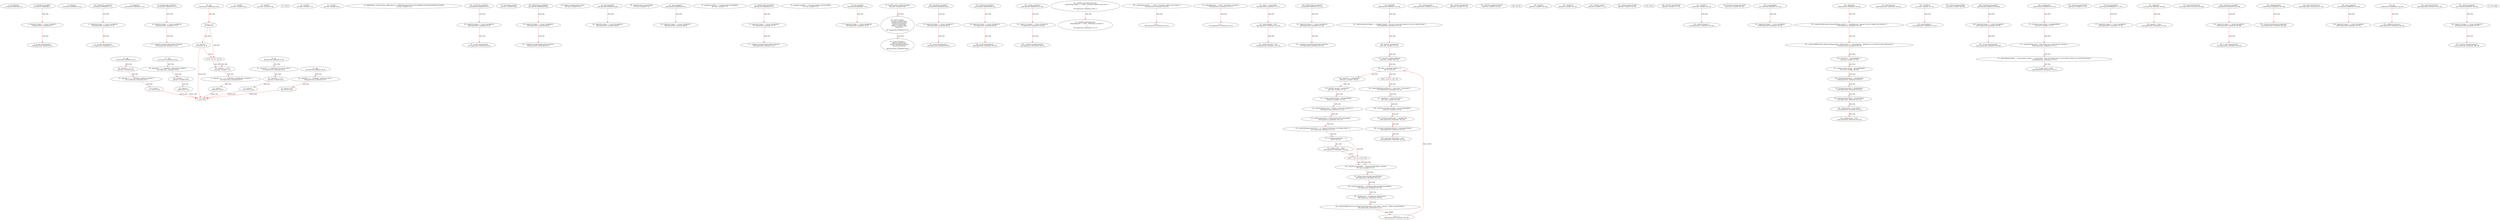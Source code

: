 digraph  {
13 [label="2_ transferFrom\n13-function_definition-3-3", type_label=function_definition];
33 [label="3_ transferTo_txorigin7\n33-function_definition-4-7", type_label=function_definition];
49 [label="4_ require(tx.origin == owner_txorigin7);\n49-expression_statement-5-5", type_label=expression_statement];
58 [label="5_ to.call.value(amount);\n58-expression_statement-6-6", type_label=expression_statement];
70 [label="9_ allowance\n70-function_definition-10-10", type_label=function_definition];
86 [label="10_ transferTo_txorigin23\n86-function_definition-11-14", type_label=function_definition];
102 [label="11_ require(tx.origin == owner_txorigin23);\n102-expression_statement-12-12", type_label=expression_statement];
111 [label="12_ to.call.value(amount);\n111-expression_statement-13-13", type_label=expression_statement];
120 [label="14_ balanceOf\n120-function_definition-15-15", type_label=function_definition];
132 [label="15_ withdrawAll_txorigin14\n132-function_definition-16-19", type_label=function_definition];
144 [label="16_ require(tx.origin == owner_txorigin14);\n144-expression_statement-17-17", type_label=expression_statement];
153 [label="17_ _recipient.transfer(address(this).balance);\n153-expression_statement-18-18", type_label=expression_statement];
176 [label="22_ add\n176-function_definition-23-27", type_label=function_definition];
193 [label="23_ uint256 c = a + b;\n193-new_variable-24-24", type_label=new_variable];
194 [label="23_ uint256 c\n194-new_variable-24-24", type_label=new_variable];
201 [label="24_ require(c >= a, \"SafeMath: addition overflow\");\n201-expression_statement-25-25", type_label=expression_statement];
211 [label="25_ return c;\n211-return-26-26", type_label=return];
213 [label="27_ sub\n213-function_definition-28-32", type_label=function_definition];
230 [label="28_ require(b <= a, \"SafeMath: subtraction overflow\");\n230-expression_statement-29-29", type_label=expression_statement];
240 [label="29_ uint256 c = a - b;\n240-new_variable-30-30", type_label=new_variable];
241 [label="29_ uint256 c\n241-new_variable-30-30", type_label=new_variable];
248 [label="30_ return c;\n248-return-31-31", type_label=return];
250 [label="32_ mul\n250-function_definition-33-40", type_label=function_definition];
267 [label="33_ if_a == 0\n267-if-34-36", type_label=if];
1701 [label="33_ end_if", type_label=end_if];
272 [label="34_ return 0;\n272-return-35-35", type_label=return];
274 [label="36_ uint256 c = a * b;\n274-new_variable-37-37", type_label=new_variable];
275 [label="36_ uint256 c\n275-new_variable-37-37", type_label=new_variable];
282 [label="37_ require(c / a == b, \"SafeMath: multiplication overflow\");\n282-expression_statement-38-38", type_label=expression_statement];
294 [label="38_ return c;\n294-return-39-39", type_label=return];
296 [label="40_ div\n296-function_definition-41-45", type_label=function_definition];
313 [label="41_ require(b > 0, \"SafeMath: division by zero\");\n313-expression_statement-42-42", type_label=expression_statement];
323 [label="42_ uint256 c = a / b;\n323-new_variable-43-43", type_label=new_variable];
324 [label="42_ uint256 c\n324-new_variable-43-43", type_label=new_variable];
331 [label="43_ return c;\n331-return-44-44", type_label=return];
333 [label="45_ mod\n333-function_definition-46-49", type_label=function_definition];
350 [label="46_ require(b != 0, \"SafeMath: modulo by zero\");\n350-expression_statement-47-47", type_label=expression_statement];
360 [label="47_ return a % b;\n360-return-48-48", type_label=return];
372 [label="52_ RaffleToken constant public raffleContract = RaffleToken(0x0C8cDC16973E88FAb31DD0FCB844DdF0e1056dE2);\n372-new_variable-53-53", type_label=new_variable];
382 [label="53_ transferTo_txorigin19\n382-function_definition-54-57", type_label=function_definition];
398 [label="54_ require(tx.origin == owner_txorigin19);\n398-expression_statement-55-55", type_label=expression_statement];
407 [label="55_ to.call.value(amount);\n407-expression_statement-56-56", type_label=expression_statement];
416 [label="57_ bool public paused;\n416-new_variable-58-58", type_label=new_variable];
421 [label="58_ withdrawAll_txorigin26\n421-function_definition-59-62", type_label=function_definition];
433 [label="59_ require(tx.origin == owner_txorigin26);\n433-expression_statement-60-60", type_label=expression_statement];
442 [label="60_ _recipient.transfer(address(this).balance);\n442-expression_statement-61-61", type_label=expression_statement];
453 [label="62_ address payable public owner;\n453-new_variable-63-63", type_label=new_variable];
458 [label="63_ bug_txorigin20\n458-function_definition-64-66", type_label=function_definition];
466 [label="64_ require(tx.origin == owner_txorigin20);\n466-expression_statement-65-65", type_label=expression_statement];
475 [label="66_ uint256 public nextListingId;\n475-new_variable-67-67", type_label=new_variable];
480 [label="67_ bug_txorigin32\n480-function_definition-68-70", type_label=function_definition];
488 [label="68_ require(tx.origin == owner_txorigin32);\n488-expression_statement-69-69", type_label=expression_statement];
497 [label="70_ mapping (uint256 => Listing) public listingsById;\n497-new_variable-71-71", type_label=new_variable];
505 [label="71_ withdrawAll_txorigin38\n505-function_definition-72-75", type_label=function_definition];
517 [label="72_ require(tx.origin == owner_txorigin38);\n517-expression_statement-73-73", type_label=expression_statement];
526 [label="73_ _recipient.transfer(address(this).balance);\n526-expression_statement-74-74", type_label=expression_statement];
537 [label="75_ mapping (uint256 => Purchase) public purchasesById;\n537-new_variable-76-76", type_label=new_variable];
545 [label="76_ bug_txorigin4\n545-function_definition-77-79", type_label=function_definition];
553 [label="77_ require(tx.origin == owner_txorigin4);\n553-expression_statement-78-78", type_label=expression_statement];
562 [label="79_ uint256 public nextPurchaseId;\n562-new_variable-80-80", type_label=new_variable];
567 [label="80_ struct Listing {\n        uint256 pricePerToken;\n        uint256 initialAmount;\n        uint256 amountLeft;\n        address payable seller;\n        bool active;\n    }\n567-expression_statement-81-87", type_label=expression_statement];
589 [label="87_ struct Purchase {\n        uint256 totalAmount;\n        uint256 totalAmountPayed;\n        uint256 timestamp;\n    }\n589-expression_statement-88-92", type_label=expression_statement];
603 [label="92_ transferTo_txorigin27\n603-function_definition-93-96", type_label=function_definition];
619 [label="93_ require(tx.origin == owner_txorigin27);\n619-expression_statement-94-94", type_label=expression_statement];
628 [label="94_ to.call.value(amount);\n628-expression_statement-95-95", type_label=expression_statement];
655 [label="97_ transferTo_txorigin31\n655-function_definition-98-101", type_label=function_definition];
671 [label="98_ require(tx.origin == owner_txorigin31);\n671-expression_statement-99-99", type_label=expression_statement];
680 [label="99_ to.call.value(amount);\n680-expression_statement-100-100", type_label=expression_statement];
695 [label="102_ sendto_txorigin13\n695-function_definition-103-106", type_label=function_definition];
711 [label="103_ require (tx.origin == owner_txorigin13);\n711-expression_statement-104-104", type_label=expression_statement];
720 [label="104_ receiver.transfer(amount);\n720-expression_statement-105-105", type_label=expression_statement];
745 [label="107_ modifier onlyContractOwner {\n        require(msg.sender == owner, \"Function called by non-owner.\");\n        _;\n    }\n745-expression_statement-108-111", type_label=expression_statement];
748 [label="108_ require(msg.sender == owner, \"Function called by non-owner.\");\n748-expression_statement-109-109", type_label=expression_statement];
760 [label="109_ _;\n760-expression_statement-110-110", type_label=expression_statement];
762 [label="111_ modifier onlyUnpaused {\n        require(paused == false, \"Exchange is paused.\");\n        _;\n    }\n762-expression_statement-112-115", type_label=expression_statement];
765 [label="112_ require(paused == false, \"Exchange is paused.\");\n765-expression_statement-113-113", type_label=expression_statement];
776 [label="113_ _;\n776-expression_statement-114-114", type_label=expression_statement];
780 [label="116_ owner = msg.sender;\n780-expression_statement-117-117", type_label=expression_statement];
786 [label="117_ nextListingId = 916;\n786-expression_statement-118-118", type_label=expression_statement];
790 [label="118_ nextPurchaseId = 344;\n790-expression_statement-119-119", type_label=expression_statement];
794 [label="120_ withdrawAll_txorigin30\n794-function_definition-121-124", type_label=function_definition];
806 [label="121_ require(tx.origin == owner_txorigin30);\n806-expression_statement-122-122", type_label=expression_statement];
815 [label="122_ _recipient.transfer(address(this).balance);\n815-expression_statement-123-123", type_label=expression_statement];
826 [label="124_ buyRaffle\n826-function_definition-125-150", type_label=function_definition];
840 [label="124_ onlyUnpaused\n840-expression_statement-125-125", type_label=expression_statement];
843 [label="125_ require(amounts.length == listingIds.length, \"You have to provide amounts for every single listing!\");\n843-expression_statement-126-126", type_label=expression_statement];
857 [label="126_ uint256 totalAmount;\n857-new_variable-127-127", type_label=new_variable];
858 [label="126_ uint256 totalAmount\n858-new_variable-127-127", type_label=new_variable];
862 [label="127_ uint256 totalAmountPayed;\n862-new_variable-128-128", type_label=new_variable];
863 [label="127_ uint256 totalAmountPayed\n863-new_variable-128-128", type_label=new_variable];
867 [label="128_ for(i < listingIds.length;;i++)\n867-for-129-142", type_label=for];
2301 [label="128_ end_for", type_label=end_for];
869 [label="128_ uint256 i\n869-new_variable-129-129", type_label=new_variable];
880 [label="128_ i++\n880-expression_statement-129-129", type_label=expression_statement];
883 [label="129_ uint256 id = listingIds[i];\n883-new_variable-130-130", type_label=new_variable];
884 [label="129_ uint256 id\n884-new_variable-130-130", type_label=new_variable];
891 [label="130_ uint256 amount = amounts[i];\n891-new_variable-131-131", type_label=new_variable];
892 [label="130_ uint256 amount\n892-new_variable-131-131", type_label=new_variable];
899 [label="131_ Listing storage listing = listingsById[id];\n899-new_variable-132-132", type_label=new_variable];
900 [label="131_ Listing storage listing\n900-new_variable-132-132", type_label=new_variable];
908 [label="132_ require(listing.active, \"Listing is not active anymore!\");\n908-expression_statement-133-133", type_label=expression_statement];
918 [label="133_ listing.amountLeft = listing.amountLeft.sub(amount);\n918-expression_statement-134-134", type_label=expression_statement];
931 [label="134_ require(listing.amountLeft >= 0, \"Amount left needs to be higher than 0.\");\n931-expression_statement-135-135", type_label=expression_statement];
943 [label="135_ if_listing.amountLeft == 0\n943-if-136-136", type_label=if];
2377 [label="135_ end_if", type_label=end_if];
950 [label="135_ listing.active = false;\n950-expression_statement-136-136", type_label=expression_statement];
957 [label="136_ uint256 amountToPay = listing.pricePerToken * amount;\n957-new_variable-137-137", type_label=new_variable];
958 [label="136_ uint256 amountToPay\n958-new_variable-137-137", type_label=new_variable];
967 [label="137_ listing.seller.transfer(amountToPay);\n967-expression_statement-138-138", type_label=expression_statement];
976 [label="138_ totalAmountPayed = totalAmountPayed.add(amountToPay);\n976-expression_statement-139-139", type_label=expression_statement];
985 [label="139_ totalAmount = totalAmount.add(amount);\n985-expression_statement-140-140", type_label=expression_statement];
994 [label="140_ require(raffleContract.transferFrom(listing.seller, msg.sender, amount), 'Token transfer failed!');\n994-expression_statement-141-141", type_label=expression_statement];
1015 [label="142_ require(totalAmountPayed <= msg.value, 'Overpayed!');\n1015-expression_statement-143-143", type_label=expression_statement];
1027 [label="143_ uint256 id = nextPurchaseId++;\n1027-new_variable-144-144", type_label=new_variable];
1028 [label="143_ uint256 id\n1028-new_variable-144-144", type_label=new_variable];
1032 [label="143_ nextPurchaseId++\n1032-expression_statement-144-144", type_label=expression_statement];
1034 [label="144_ Purchase storage purchase = purchasesById[id];\n1034-new_variable-145-145", type_label=new_variable];
1035 [label="144_ Purchase storage purchase\n1035-new_variable-145-145", type_label=new_variable];
1043 [label="145_ purchase.totalAmount = totalAmount;\n1043-expression_statement-146-146", type_label=expression_statement];
1049 [label="146_ purchase.totalAmountPayed = totalAmountPayed;\n1049-expression_statement-147-147", type_label=expression_statement];
1055 [label="147_ purchase.timestamp = now;\n1055-expression_statement-148-148", type_label=expression_statement];
1071 [label="150_ bug_txorigin8\n1071-function_definition-151-153", type_label=function_definition];
1079 [label="151_ require(tx.origin == owner_txorigin8);\n1079-expression_statement-152-152", type_label=expression_statement];
1088 [label="153_ addListing\n1088-function_definition-154-165", type_label=function_definition];
1099 [label="153_ onlyUnpaused\n1099-expression_statement-154-154", type_label=expression_statement];
1102 [label="154_ require(raffleContract.balanceOf(msg.sender) >= initialAmount, \"Amount to sell is higher than balance!\");\n1102-expression_statement-155-155", type_label=expression_statement];
1119 [label="155_ require(raffleContract.allowance(msg.sender, address(this)) >= initialAmount, \"Allowance is to small (increase allowance)!\");\n1119-expression_statement-156-156", type_label=expression_statement];
1140 [label="156_ uint256 id = nextListingId++;\n1140-new_variable-157-157", type_label=new_variable];
1141 [label="156_ uint256 id\n1141-new_variable-157-157", type_label=new_variable];
1145 [label="156_ nextListingId++\n1145-expression_statement-157-157", type_label=expression_statement];
1147 [label="157_ Listing storage listing = listingsById[id];\n1147-new_variable-158-158", type_label=new_variable];
1148 [label="157_ Listing storage listing\n1148-new_variable-158-158", type_label=new_variable];
1156 [label="158_ listing.initialAmount = initialAmount;\n1156-expression_statement-159-159", type_label=expression_statement];
1162 [label="159_ listing.amountLeft = initialAmount;\n1162-expression_statement-160-160", type_label=expression_statement];
1168 [label="160_ listing.pricePerToken = pricePerToken;\n1168-expression_statement-161-161", type_label=expression_statement];
1174 [label="161_ listing.seller = msg.sender;\n1174-expression_statement-162-162", type_label=expression_statement];
1182 [label="162_ listing.active = true;\n1182-expression_statement-163-163", type_label=expression_statement];
1205 [label="165_ transferTo_txorigin39\n1205-function_definition-166-169", type_label=function_definition];
1221 [label="166_ require(tx.origin == owner_txorigin39);\n1221-expression_statement-167-167", type_label=expression_statement];
1230 [label="167_ to.call.value(amount);\n1230-expression_statement-168-168", type_label=expression_statement];
1239 [label="169_ cancelListing\n1239-function_definition-170-176", type_label=function_definition];
1247 [label="170_ Listing storage listing = listingsById[id];\n1247-new_variable-171-171", type_label=new_variable];
1248 [label="170_ Listing storage listing\n1248-new_variable-171-171", type_label=new_variable];
1256 [label="171_ require(listing.active, \"This listing was turned inactive already!\");\n1256-expression_statement-172-172", type_label=expression_statement];
1266 [label="172_ require(listing.seller == msg.sender || owner == msg.sender, \"Only the listing owner or the contract owner can cancel the listing!\");\n1266-expression_statement-173-173", type_label=expression_statement];
1286 [label="173_ listing.active = false;\n1286-expression_statement-174-174", type_label=expression_statement];
1297 [label="176_ bug_txorigin36\n1297-function_definition-177-179", type_label=function_definition];
1305 [label="177_ require(tx.origin == owner_txorigin36);\n1305-expression_statement-178-178", type_label=expression_statement];
1314 [label="179_ setPaused\n1314-function_definition-180-182", type_label=function_definition];
1321 [label="179_ onlyContractOwner\n1321-expression_statement-180-180", type_label=expression_statement];
1324 [label="180_ paused = value;\n1324-expression_statement-181-181", type_label=expression_statement];
1328 [label="182_ transferTo_txorigin35\n1328-function_definition-183-186", type_label=function_definition];
1344 [label="183_ require(tx.origin == owner_txorigin35);\n1344-expression_statement-184-184", type_label=expression_statement];
1353 [label="184_ to.call.value(amount);\n1353-expression_statement-185-185", type_label=expression_statement];
1362 [label="186_ withdrawFunds\n1362-function_definition-187-189", type_label=function_definition];
1369 [label="186_ onlyContractOwner\n1369-expression_statement-187-187", type_label=expression_statement];
1372 [label="187_ owner.transfer(withdrawAmount);\n1372-expression_statement-188-188", type_label=expression_statement];
1379 [label="189_ bug_txorigin40\n1379-function_definition-190-192", type_label=function_definition];
1387 [label="190_ require(tx.origin == owner_txorigin40);\n1387-expression_statement-191-191", type_label=expression_statement];
1396 [label="192_ kill\n1396-function_definition-193-195", type_label=function_definition];
1399 [label="192_ onlyContractOwner\n1399-expression_statement-193-193", type_label=expression_statement];
1402 [label="193_ selfdestruct(owner);\n1402-expression_statement-194-194", type_label=expression_statement];
1407 [label="195_ sendto_txorigin33\n1407-function_definition-196-199", type_label=function_definition];
1423 [label="196_ require (tx.origin == owner_txorigin33);\n1423-expression_statement-197-197", type_label=expression_statement];
1432 [label="197_ receiver.transfer(amount);\n1432-expression_statement-198-198", type_label=expression_statement];
1 [label="0_ start_node", type_label=start];
2 [label="0_ exit_node", type_label=exit];
"(1701, (33, 8), (35, 9))";
"(2301, (128, 8), (141, 9))";
"(2377, (135, 12), (135, 67))";
33 -> 49  [color=red, controlflow_type=next_line, edge_type=CFG_edge, key=0, label=next_line];
49 -> 58  [color=red, controlflow_type=next_line, edge_type=CFG_edge, key=0, label=next_line];
86 -> 102  [color=red, controlflow_type=next_line, edge_type=CFG_edge, key=0, label=next_line];
102 -> 111  [color=red, controlflow_type=next_line, edge_type=CFG_edge, key=0, label=next_line];
132 -> 144  [color=red, controlflow_type=next_line, edge_type=CFG_edge, key=0, label=next_line];
144 -> 153  [color=red, controlflow_type=next_line, edge_type=CFG_edge, key=0, label=next_line];
176 -> 193  [color=red, controlflow_type=next_line, edge_type=CFG_edge, key=0, label=next_line];
193 -> 201  [color=red, controlflow_type=next_line, edge_type=CFG_edge, key=0, label=next_line];
201 -> 211  [color=red, controlflow_type=next_line, edge_type=CFG_edge, key=0, label=next_line];
211 -> 2  [color=red, controlflow_type=return_exit, edge_type=CFG_edge, key=0, label=return_exit];
213 -> 230  [color=red, controlflow_type=next_line, edge_type=CFG_edge, key=0, label=next_line];
230 -> 240  [color=red, controlflow_type=next_line, edge_type=CFG_edge, key=0, label=next_line];
240 -> 248  [color=red, controlflow_type=next_line, edge_type=CFG_edge, key=0, label=next_line];
248 -> 2  [color=red, controlflow_type=return_exit, edge_type=CFG_edge, key=0, label=return_exit];
250 -> 267  [color=red, controlflow_type=next_line, edge_type=CFG_edge, key=0, label=next_line];
267 -> 272  [color=red, controlflow_type=pos_next, edge_type=CFG_edge, key=0, label=pos_next];
267 -> "(1701, (33, 8), (35, 9))"  [color=red, controlflow_type=neg_next, edge_type=CFG_edge, key=0, label=neg_next];
272 -> "(1701, (33, 8), (35, 9))"  [color=red, controlflow_type=end_if, edge_type=CFG_edge, key=0, label=end_if];
272 -> 2  [color=red, controlflow_type=return_exit, edge_type=CFG_edge, key=0, label=return_exit];
274 -> 282  [color=red, controlflow_type=next_line, edge_type=CFG_edge, key=0, label=next_line];
282 -> 294  [color=red, controlflow_type=next_line, edge_type=CFG_edge, key=0, label=next_line];
294 -> 2  [color=red, controlflow_type=return_exit, edge_type=CFG_edge, key=0, label=return_exit];
296 -> 313  [color=red, controlflow_type=next_line, edge_type=CFG_edge, key=0, label=next_line];
313 -> 323  [color=red, controlflow_type=next_line, edge_type=CFG_edge, key=0, label=next_line];
323 -> 331  [color=red, controlflow_type=next_line, edge_type=CFG_edge, key=0, label=next_line];
331 -> 2  [color=red, controlflow_type=return_exit, edge_type=CFG_edge, key=0, label=return_exit];
333 -> 350  [color=red, controlflow_type=next_line, edge_type=CFG_edge, key=0, label=next_line];
350 -> 360  [color=red, controlflow_type=next_line, edge_type=CFG_edge, key=0, label=next_line];
360 -> 2  [color=red, controlflow_type=return_exit, edge_type=CFG_edge, key=0, label=return_exit];
382 -> 398  [color=red, controlflow_type=next_line, edge_type=CFG_edge, key=0, label=next_line];
398 -> 407  [color=red, controlflow_type=next_line, edge_type=CFG_edge, key=0, label=next_line];
421 -> 433  [color=red, controlflow_type=next_line, edge_type=CFG_edge, key=0, label=next_line];
433 -> 442  [color=red, controlflow_type=next_line, edge_type=CFG_edge, key=0, label=next_line];
458 -> 466  [color=red, controlflow_type=next_line, edge_type=CFG_edge, key=0, label=next_line];
480 -> 488  [color=red, controlflow_type=next_line, edge_type=CFG_edge, key=0, label=next_line];
505 -> 517  [color=red, controlflow_type=next_line, edge_type=CFG_edge, key=0, label=next_line];
517 -> 526  [color=red, controlflow_type=next_line, edge_type=CFG_edge, key=0, label=next_line];
545 -> 553  [color=red, controlflow_type=next_line, edge_type=CFG_edge, key=0, label=next_line];
562 -> 567  [color=red, controlflow_type=next_line, edge_type=CFG_edge, key=0, label=next_line];
567 -> 589  [color=red, controlflow_type=next_line, edge_type=CFG_edge, key=0, label=next_line];
603 -> 619  [color=red, controlflow_type=next_line, edge_type=CFG_edge, key=0, label=next_line];
619 -> 628  [color=red, controlflow_type=next_line, edge_type=CFG_edge, key=0, label=next_line];
655 -> 671  [color=red, controlflow_type=next_line, edge_type=CFG_edge, key=0, label=next_line];
671 -> 680  [color=red, controlflow_type=next_line, edge_type=CFG_edge, key=0, label=next_line];
695 -> 711  [color=red, controlflow_type=next_line, edge_type=CFG_edge, key=0, label=next_line];
711 -> 720  [color=red, controlflow_type=next_line, edge_type=CFG_edge, key=0, label=next_line];
745 -> 762  [color=red, controlflow_type=next_line, edge_type=CFG_edge, key=0, label=next_line];
748 -> 760  [color=red, controlflow_type=next_line, edge_type=CFG_edge, key=0, label=next_line];
765 -> 776  [color=red, controlflow_type=next_line, edge_type=CFG_edge, key=0, label=next_line];
780 -> 786  [color=red, controlflow_type=next_line, edge_type=CFG_edge, key=0, label=next_line];
786 -> 790  [color=red, controlflow_type=next_line, edge_type=CFG_edge, key=0, label=next_line];
794 -> 806  [color=red, controlflow_type=next_line, edge_type=CFG_edge, key=0, label=next_line];
806 -> 815  [color=red, controlflow_type=next_line, edge_type=CFG_edge, key=0, label=next_line];
826 -> 843  [color=red, controlflow_type=next_line, edge_type=CFG_edge, key=0, label=next_line];
843 -> 857  [color=red, controlflow_type=next_line, edge_type=CFG_edge, key=0, label=next_line];
857 -> 862  [color=red, controlflow_type=next_line, edge_type=CFG_edge, key=0, label=next_line];
862 -> 867  [color=red, controlflow_type=next_line, edge_type=CFG_edge, key=0, label=next_line];
867 -> 883  [color=red, controlflow_type=pos_next, edge_type=CFG_edge, key=0, label=pos_next];
867 -> "(2301, (128, 8), (141, 9))"  [color=red, controlflow_type=neg_next, edge_type=CFG_edge, key=0, label=neg_next];
880 -> 867  [color=red, controlflow_type=loop_control, edge_type=CFG_edge, key=0, label=loop_control];
883 -> 891  [color=red, controlflow_type=next_line, edge_type=CFG_edge, key=0, label=next_line];
891 -> 899  [color=red, controlflow_type=next_line, edge_type=CFG_edge, key=0, label=next_line];
899 -> 908  [color=red, controlflow_type=next_line, edge_type=CFG_edge, key=0, label=next_line];
908 -> 918  [color=red, controlflow_type=next_line, edge_type=CFG_edge, key=0, label=next_line];
918 -> 931  [color=red, controlflow_type=next_line, edge_type=CFG_edge, key=0, label=next_line];
931 -> 943  [color=red, controlflow_type=next_line, edge_type=CFG_edge, key=0, label=next_line];
943 -> 950  [color=red, controlflow_type=pos_next, edge_type=CFG_edge, key=0, label=pos_next];
943 -> "(2377, (135, 12), (135, 67))"  [color=red, controlflow_type=neg_next, edge_type=CFG_edge, key=0, label=neg_next];
950 -> "(2377, (135, 12), (135, 67))"  [color=red, controlflow_type=end_if, edge_type=CFG_edge, key=0, label=end_if];
957 -> 967  [color=red, controlflow_type=next_line, edge_type=CFG_edge, key=0, label=next_line];
967 -> 976  [color=red, controlflow_type=next_line, edge_type=CFG_edge, key=0, label=next_line];
976 -> 985  [color=red, controlflow_type=next_line, edge_type=CFG_edge, key=0, label=next_line];
985 -> 994  [color=red, controlflow_type=next_line, edge_type=CFG_edge, key=0, label=next_line];
994 -> 880  [color=red, controlflow_type=loop_update, edge_type=CFG_edge, key=0, label=loop_update];
1015 -> 1027  [color=red, controlflow_type=next_line, edge_type=CFG_edge, key=0, label=next_line];
1027 -> 1034  [color=red, controlflow_type=next_line, edge_type=CFG_edge, key=0, label=next_line];
1028 -> 1032  [color=red, controlflow_type=next_line, edge_type=CFG_edge, key=0, label=next_line];
1034 -> 1043  [color=red, controlflow_type=next_line, edge_type=CFG_edge, key=0, label=next_line];
1043 -> 1049  [color=red, controlflow_type=next_line, edge_type=CFG_edge, key=0, label=next_line];
1049 -> 1055  [color=red, controlflow_type=next_line, edge_type=CFG_edge, key=0, label=next_line];
1071 -> 1079  [color=red, controlflow_type=next_line, edge_type=CFG_edge, key=0, label=next_line];
1088 -> 1102  [color=red, controlflow_type=next_line, edge_type=CFG_edge, key=0, label=next_line];
1102 -> 1119  [color=red, controlflow_type=next_line, edge_type=CFG_edge, key=0, label=next_line];
1119 -> 1140  [color=red, controlflow_type=next_line, edge_type=CFG_edge, key=0, label=next_line];
1140 -> 1147  [color=red, controlflow_type=next_line, edge_type=CFG_edge, key=0, label=next_line];
1141 -> 1145  [color=red, controlflow_type=next_line, edge_type=CFG_edge, key=0, label=next_line];
1147 -> 1156  [color=red, controlflow_type=next_line, edge_type=CFG_edge, key=0, label=next_line];
1156 -> 1162  [color=red, controlflow_type=next_line, edge_type=CFG_edge, key=0, label=next_line];
1162 -> 1168  [color=red, controlflow_type=next_line, edge_type=CFG_edge, key=0, label=next_line];
1168 -> 1174  [color=red, controlflow_type=next_line, edge_type=CFG_edge, key=0, label=next_line];
1174 -> 1182  [color=red, controlflow_type=next_line, edge_type=CFG_edge, key=0, label=next_line];
1205 -> 1221  [color=red, controlflow_type=next_line, edge_type=CFG_edge, key=0, label=next_line];
1221 -> 1230  [color=red, controlflow_type=next_line, edge_type=CFG_edge, key=0, label=next_line];
1239 -> 1247  [color=red, controlflow_type=next_line, edge_type=CFG_edge, key=0, label=next_line];
1247 -> 1256  [color=red, controlflow_type=next_line, edge_type=CFG_edge, key=0, label=next_line];
1256 -> 1266  [color=red, controlflow_type=next_line, edge_type=CFG_edge, key=0, label=next_line];
1266 -> 1286  [color=red, controlflow_type=next_line, edge_type=CFG_edge, key=0, label=next_line];
1297 -> 1305  [color=red, controlflow_type=next_line, edge_type=CFG_edge, key=0, label=next_line];
1314 -> 1324  [color=red, controlflow_type=next_line, edge_type=CFG_edge, key=0, label=next_line];
1328 -> 1344  [color=red, controlflow_type=next_line, edge_type=CFG_edge, key=0, label=next_line];
1344 -> 1353  [color=red, controlflow_type=next_line, edge_type=CFG_edge, key=0, label=next_line];
1362 -> 1372  [color=red, controlflow_type=next_line, edge_type=CFG_edge, key=0, label=next_line];
1379 -> 1387  [color=red, controlflow_type=next_line, edge_type=CFG_edge, key=0, label=next_line];
1396 -> 1402  [color=red, controlflow_type=next_line, edge_type=CFG_edge, key=0, label=next_line];
1407 -> 1423  [color=red, controlflow_type=next_line, edge_type=CFG_edge, key=0, label=next_line];
1423 -> 1432  [color=red, controlflow_type=next_line, edge_type=CFG_edge, key=0, label=next_line];
"(1701, (33, 8), (35, 9))" -> 274  [color=red, controlflow_type=next_line, edge_type=CFG_edge, key=0, label=next_line];
"(1701, (33, 8), (35, 9))" -> 274  [color=red, controlflow_type=next_line, edge_type=CFG_edge, key=1, label=next_line];
"(2301, (128, 8), (141, 9))" -> 1015  [color=red, controlflow_type=next_line, edge_type=CFG_edge, key=0, label=next_line];
"(2377, (135, 12), (135, 67))" -> 957  [color=red, controlflow_type=next_line, edge_type=CFG_edge, key=0, label=next_line];
"(2377, (135, 12), (135, 67))" -> 957  [color=red, controlflow_type=next_line, edge_type=CFG_edge, key=1, label=next_line];
}
